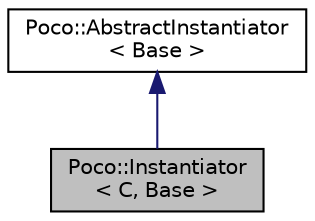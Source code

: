 digraph "Poco::Instantiator&lt; C, Base &gt;"
{
 // LATEX_PDF_SIZE
  edge [fontname="Helvetica",fontsize="10",labelfontname="Helvetica",labelfontsize="10"];
  node [fontname="Helvetica",fontsize="10",shape=record];
  Node1 [label="Poco::Instantiator\l\< C, Base \>",height=0.2,width=0.4,color="black", fillcolor="grey75", style="filled", fontcolor="black",tooltip=" "];
  Node2 -> Node1 [dir="back",color="midnightblue",fontsize="10",style="solid",fontname="Helvetica"];
  Node2 [label="Poco::AbstractInstantiator\l\< Base \>",height=0.2,width=0.4,color="black", fillcolor="white", style="filled",URL="$classPoco_1_1AbstractInstantiator.html",tooltip=" "];
}
